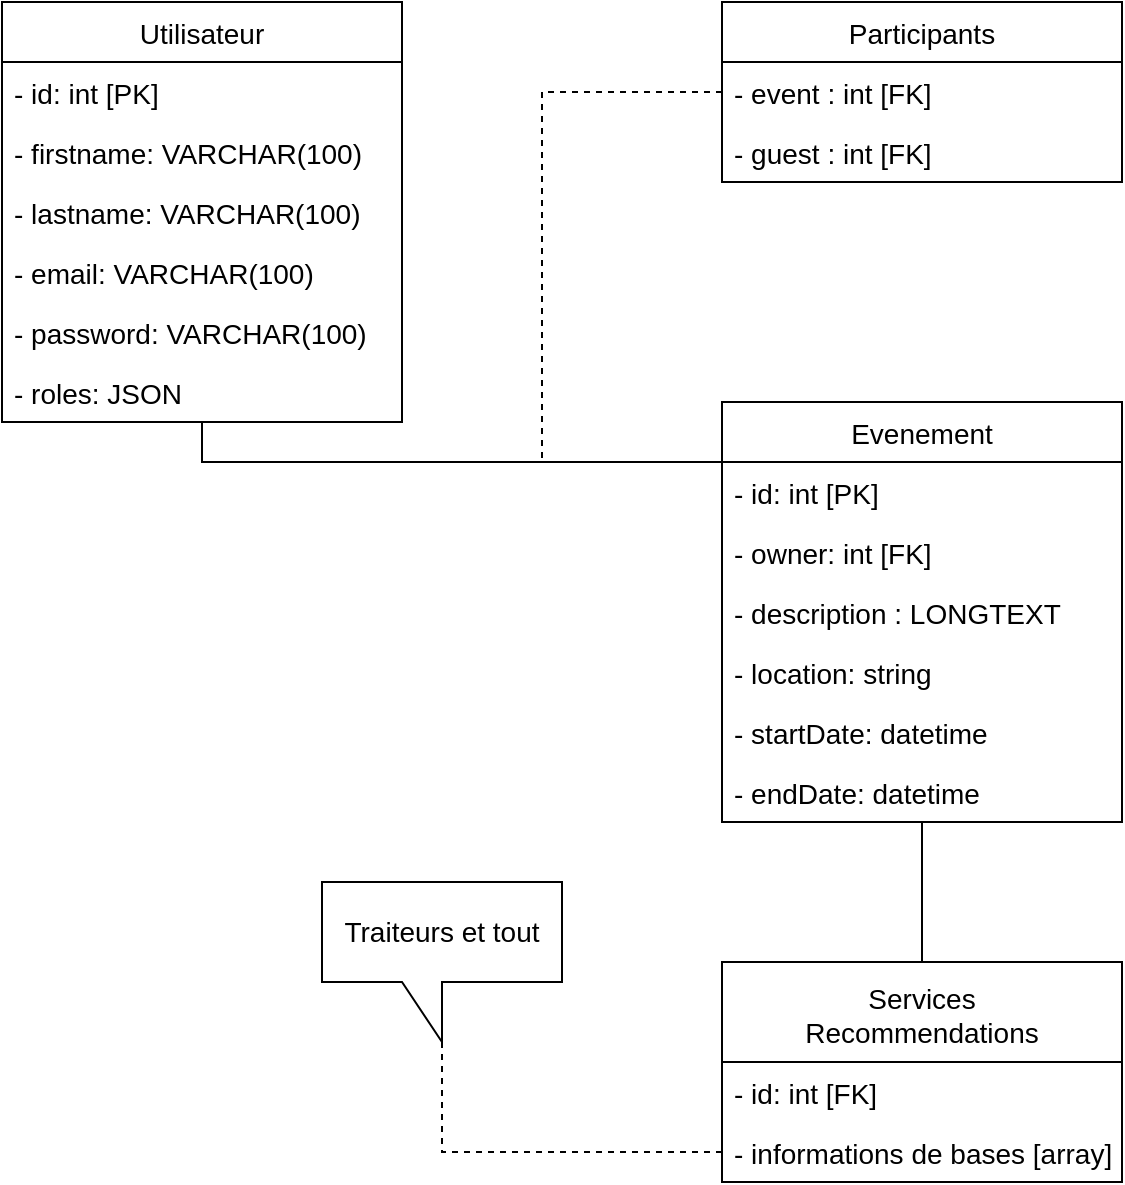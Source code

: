 <mxfile version="17.4.5" type="github"><diagram id="C5RBs43oDa-KdzZeNtuy" name="Page-1"><mxGraphModel dx="1350" dy="732" grid="1" gridSize="10" guides="1" tooltips="1" connect="1" arrows="1" fold="1" page="1" pageScale="1" pageWidth="827" pageHeight="1169" math="0" shadow="0"><root><mxCell id="WIyWlLk6GJQsqaUBKTNV-0"/><mxCell id="WIyWlLk6GJQsqaUBKTNV-1" parent="WIyWlLk6GJQsqaUBKTNV-0"/><mxCell id="pguj_kyWhVso1t05OJ3p-16" style="edgeStyle=orthogonalEdgeStyle;rounded=0;orthogonalLoop=1;jettySize=auto;html=1;fontSize=14;endArrow=none;endFill=0;" edge="1" parent="WIyWlLk6GJQsqaUBKTNV-1" source="pguj_kyWhVso1t05OJ3p-0" target="pguj_kyWhVso1t05OJ3p-8"><mxGeometry relative="1" as="geometry"><Array as="points"><mxPoint x="220" y="270"/></Array></mxGeometry></mxCell><mxCell id="pguj_kyWhVso1t05OJ3p-0" value="Utilisateur" style="swimlane;fontStyle=0;childLayout=stackLayout;horizontal=1;startSize=30;horizontalStack=0;resizeParent=1;resizeParentMax=0;resizeLast=0;collapsible=1;marginBottom=0;fontSize=14;" vertex="1" parent="WIyWlLk6GJQsqaUBKTNV-1"><mxGeometry x="120" y="40" width="200" height="210" as="geometry"/></mxCell><mxCell id="pguj_kyWhVso1t05OJ3p-1" value="- id: int [PK]" style="text;strokeColor=none;fillColor=none;align=left;verticalAlign=middle;spacingLeft=4;spacingRight=4;overflow=hidden;points=[[0,0.5],[1,0.5]];portConstraint=eastwest;rotatable=0;fontSize=14;" vertex="1" parent="pguj_kyWhVso1t05OJ3p-0"><mxGeometry y="30" width="200" height="30" as="geometry"/></mxCell><mxCell id="pguj_kyWhVso1t05OJ3p-2" value="- firstname: VARCHAR(100)" style="text;strokeColor=none;fillColor=none;align=left;verticalAlign=middle;spacingLeft=4;spacingRight=4;overflow=hidden;points=[[0,0.5],[1,0.5]];portConstraint=eastwest;rotatable=0;fontSize=14;" vertex="1" parent="pguj_kyWhVso1t05OJ3p-0"><mxGeometry y="60" width="200" height="30" as="geometry"/></mxCell><mxCell id="pguj_kyWhVso1t05OJ3p-3" value="- lastname: VARCHAR(100)" style="text;strokeColor=none;fillColor=none;align=left;verticalAlign=middle;spacingLeft=4;spacingRight=4;overflow=hidden;points=[[0,0.5],[1,0.5]];portConstraint=eastwest;rotatable=0;fontSize=14;" vertex="1" parent="pguj_kyWhVso1t05OJ3p-0"><mxGeometry y="90" width="200" height="30" as="geometry"/></mxCell><mxCell id="pguj_kyWhVso1t05OJ3p-20" value="- email: VARCHAR(100)" style="text;strokeColor=none;fillColor=none;align=left;verticalAlign=middle;spacingLeft=4;spacingRight=4;overflow=hidden;points=[[0,0.5],[1,0.5]];portConstraint=eastwest;rotatable=0;fontSize=14;" vertex="1" parent="pguj_kyWhVso1t05OJ3p-0"><mxGeometry y="120" width="200" height="30" as="geometry"/></mxCell><mxCell id="pguj_kyWhVso1t05OJ3p-21" value="- password: VARCHAR(100)" style="text;strokeColor=none;fillColor=none;align=left;verticalAlign=middle;spacingLeft=4;spacingRight=4;overflow=hidden;points=[[0,0.5],[1,0.5]];portConstraint=eastwest;rotatable=0;fontSize=14;" vertex="1" parent="pguj_kyWhVso1t05OJ3p-0"><mxGeometry y="150" width="200" height="30" as="geometry"/></mxCell><mxCell id="pguj_kyWhVso1t05OJ3p-22" value="- roles: JSON" style="text;strokeColor=none;fillColor=none;align=left;verticalAlign=middle;spacingLeft=4;spacingRight=4;overflow=hidden;points=[[0,0.5],[1,0.5]];portConstraint=eastwest;rotatable=0;fontSize=14;" vertex="1" parent="pguj_kyWhVso1t05OJ3p-0"><mxGeometry y="180" width="200" height="30" as="geometry"/></mxCell><mxCell id="pguj_kyWhVso1t05OJ3p-39" style="edgeStyle=orthogonalEdgeStyle;rounded=0;orthogonalLoop=1;jettySize=auto;html=1;fontSize=14;endArrow=none;endFill=0;dashed=1;" edge="1" parent="WIyWlLk6GJQsqaUBKTNV-1" target="pguj_kyWhVso1t05OJ3p-34"><mxGeometry relative="1" as="geometry"><mxPoint x="350" y="270" as="sourcePoint"/><Array as="points"><mxPoint x="390" y="270"/><mxPoint x="390" y="85"/></Array></mxGeometry></mxCell><mxCell id="pguj_kyWhVso1t05OJ3p-8" value="Evenement" style="swimlane;fontStyle=0;childLayout=stackLayout;horizontal=1;startSize=30;horizontalStack=0;resizeParent=1;resizeParentMax=0;resizeLast=0;collapsible=1;marginBottom=0;fontSize=14;" vertex="1" parent="WIyWlLk6GJQsqaUBKTNV-1"><mxGeometry x="480" y="240" width="200" height="210" as="geometry"/></mxCell><mxCell id="pguj_kyWhVso1t05OJ3p-9" value="- id: int [PK]" style="text;strokeColor=none;fillColor=none;align=left;verticalAlign=middle;spacingLeft=4;spacingRight=4;overflow=hidden;points=[[0,0.5],[1,0.5]];portConstraint=eastwest;rotatable=0;fontSize=14;" vertex="1" parent="pguj_kyWhVso1t05OJ3p-8"><mxGeometry y="30" width="200" height="30" as="geometry"/></mxCell><mxCell id="pguj_kyWhVso1t05OJ3p-10" value="- owner: int [FK]" style="text;strokeColor=none;fillColor=none;align=left;verticalAlign=middle;spacingLeft=4;spacingRight=4;overflow=hidden;points=[[0,0.5],[1,0.5]];portConstraint=eastwest;rotatable=0;fontSize=14;" vertex="1" parent="pguj_kyWhVso1t05OJ3p-8"><mxGeometry y="60" width="200" height="30" as="geometry"/></mxCell><mxCell id="pguj_kyWhVso1t05OJ3p-31" value="- description : LONGTEXT" style="text;strokeColor=none;fillColor=none;align=left;verticalAlign=middle;spacingLeft=4;spacingRight=4;overflow=hidden;points=[[0,0.5],[1,0.5]];portConstraint=eastwest;rotatable=0;fontSize=14;" vertex="1" parent="pguj_kyWhVso1t05OJ3p-8"><mxGeometry y="90" width="200" height="30" as="geometry"/></mxCell><mxCell id="pguj_kyWhVso1t05OJ3p-28" value="- location: string" style="text;strokeColor=none;fillColor=none;align=left;verticalAlign=middle;spacingLeft=4;spacingRight=4;overflow=hidden;points=[[0,0.5],[1,0.5]];portConstraint=eastwest;rotatable=0;fontSize=14;" vertex="1" parent="pguj_kyWhVso1t05OJ3p-8"><mxGeometry y="120" width="200" height="30" as="geometry"/></mxCell><mxCell id="pguj_kyWhVso1t05OJ3p-11" value="- startDate: datetime" style="text;strokeColor=none;fillColor=none;align=left;verticalAlign=middle;spacingLeft=4;spacingRight=4;overflow=hidden;points=[[0,0.5],[1,0.5]];portConstraint=eastwest;rotatable=0;fontSize=14;" vertex="1" parent="pguj_kyWhVso1t05OJ3p-8"><mxGeometry y="150" width="200" height="30" as="geometry"/></mxCell><mxCell id="pguj_kyWhVso1t05OJ3p-29" value="- endDate: datetime" style="text;strokeColor=none;fillColor=none;align=left;verticalAlign=middle;spacingLeft=4;spacingRight=4;overflow=hidden;points=[[0,0.5],[1,0.5]];portConstraint=eastwest;rotatable=0;fontSize=14;" vertex="1" parent="pguj_kyWhVso1t05OJ3p-8"><mxGeometry y="180" width="200" height="30" as="geometry"/></mxCell><mxCell id="pguj_kyWhVso1t05OJ3p-41" style="edgeStyle=orthogonalEdgeStyle;rounded=0;orthogonalLoop=1;jettySize=auto;html=1;fontSize=14;endArrow=none;endFill=0;" edge="1" parent="WIyWlLk6GJQsqaUBKTNV-1" source="pguj_kyWhVso1t05OJ3p-25" target="pguj_kyWhVso1t05OJ3p-8"><mxGeometry relative="1" as="geometry"/></mxCell><mxCell id="pguj_kyWhVso1t05OJ3p-25" value="Services&#xA;Recommendations" style="swimlane;fontStyle=0;childLayout=stackLayout;horizontal=1;startSize=50;horizontalStack=0;resizeParent=1;resizeParentMax=0;resizeLast=0;collapsible=1;marginBottom=0;fontSize=14;spacingTop=2;" vertex="1" parent="WIyWlLk6GJQsqaUBKTNV-1"><mxGeometry x="480" y="520" width="200" height="110" as="geometry"><mxRectangle x="560" y="400" width="150" height="40" as="alternateBounds"/></mxGeometry></mxCell><mxCell id="pguj_kyWhVso1t05OJ3p-26" value="- id: int [FK]" style="text;strokeColor=none;fillColor=none;align=left;verticalAlign=middle;spacingLeft=4;spacingRight=4;overflow=hidden;points=[[0,0.5],[1,0.5]];portConstraint=eastwest;rotatable=0;fontSize=14;" vertex="1" parent="pguj_kyWhVso1t05OJ3p-25"><mxGeometry y="50" width="200" height="30" as="geometry"/></mxCell><mxCell id="pguj_kyWhVso1t05OJ3p-27" value="- informations de bases [array]" style="text;strokeColor=none;fillColor=none;align=left;verticalAlign=middle;spacingLeft=4;spacingRight=4;overflow=hidden;points=[[0,0.5],[1,0.5]];portConstraint=eastwest;rotatable=0;fontSize=14;" vertex="1" parent="pguj_kyWhVso1t05OJ3p-25"><mxGeometry y="80" width="200" height="30" as="geometry"/></mxCell><mxCell id="pguj_kyWhVso1t05OJ3p-34" value="Participants" style="swimlane;fontStyle=0;childLayout=stackLayout;horizontal=1;startSize=30;horizontalStack=0;resizeParent=1;resizeParentMax=0;resizeLast=0;collapsible=1;marginBottom=0;fontSize=14;glass=0;" vertex="1" parent="WIyWlLk6GJQsqaUBKTNV-1"><mxGeometry x="480" y="40" width="200" height="90" as="geometry"/></mxCell><mxCell id="pguj_kyWhVso1t05OJ3p-36" value="- event : int [FK]" style="text;strokeColor=none;fillColor=none;align=left;verticalAlign=middle;spacingLeft=4;spacingRight=4;overflow=hidden;points=[[0,0.5],[1,0.5]];portConstraint=eastwest;rotatable=0;fontSize=14;" vertex="1" parent="pguj_kyWhVso1t05OJ3p-34"><mxGeometry y="30" width="200" height="30" as="geometry"/></mxCell><mxCell id="pguj_kyWhVso1t05OJ3p-42" value="- guest : int [FK]" style="text;strokeColor=none;fillColor=none;align=left;verticalAlign=middle;spacingLeft=4;spacingRight=4;overflow=hidden;points=[[0,0.5],[1,0.5]];portConstraint=eastwest;rotatable=0;fontSize=14;" vertex="1" parent="pguj_kyWhVso1t05OJ3p-34"><mxGeometry y="60" width="200" height="30" as="geometry"/></mxCell><mxCell id="pguj_kyWhVso1t05OJ3p-46" style="edgeStyle=orthogonalEdgeStyle;rounded=0;orthogonalLoop=1;jettySize=auto;html=1;dashed=1;fontSize=14;endArrow=none;endFill=0;" edge="1" parent="WIyWlLk6GJQsqaUBKTNV-1" source="pguj_kyWhVso1t05OJ3p-45" target="pguj_kyWhVso1t05OJ3p-27"><mxGeometry relative="1" as="geometry"/></mxCell><mxCell id="pguj_kyWhVso1t05OJ3p-45" value="Traiteurs et tout" style="shape=callout;whiteSpace=wrap;html=1;perimeter=calloutPerimeter;fontSize=14;flipH=1;" vertex="1" parent="WIyWlLk6GJQsqaUBKTNV-1"><mxGeometry x="280" y="480" width="120" height="80" as="geometry"/></mxCell></root></mxGraphModel></diagram></mxfile>